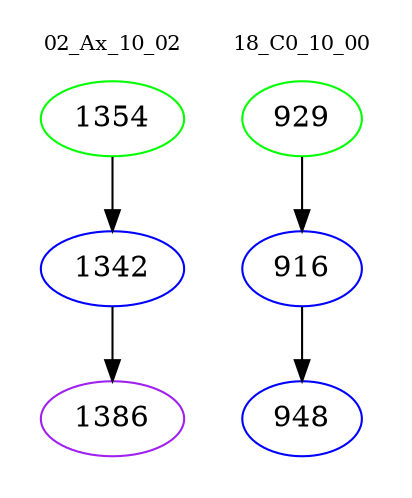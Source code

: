 digraph{
subgraph cluster_0 {
color = white
label = "02_Ax_10_02";
fontsize=10;
T0_1354 [label="1354", color="green"]
T0_1354 -> T0_1342 [color="black"]
T0_1342 [label="1342", color="blue"]
T0_1342 -> T0_1386 [color="black"]
T0_1386 [label="1386", color="purple"]
}
subgraph cluster_1 {
color = white
label = "18_C0_10_00";
fontsize=10;
T1_929 [label="929", color="green"]
T1_929 -> T1_916 [color="black"]
T1_916 [label="916", color="blue"]
T1_916 -> T1_948 [color="black"]
T1_948 [label="948", color="blue"]
}
}

